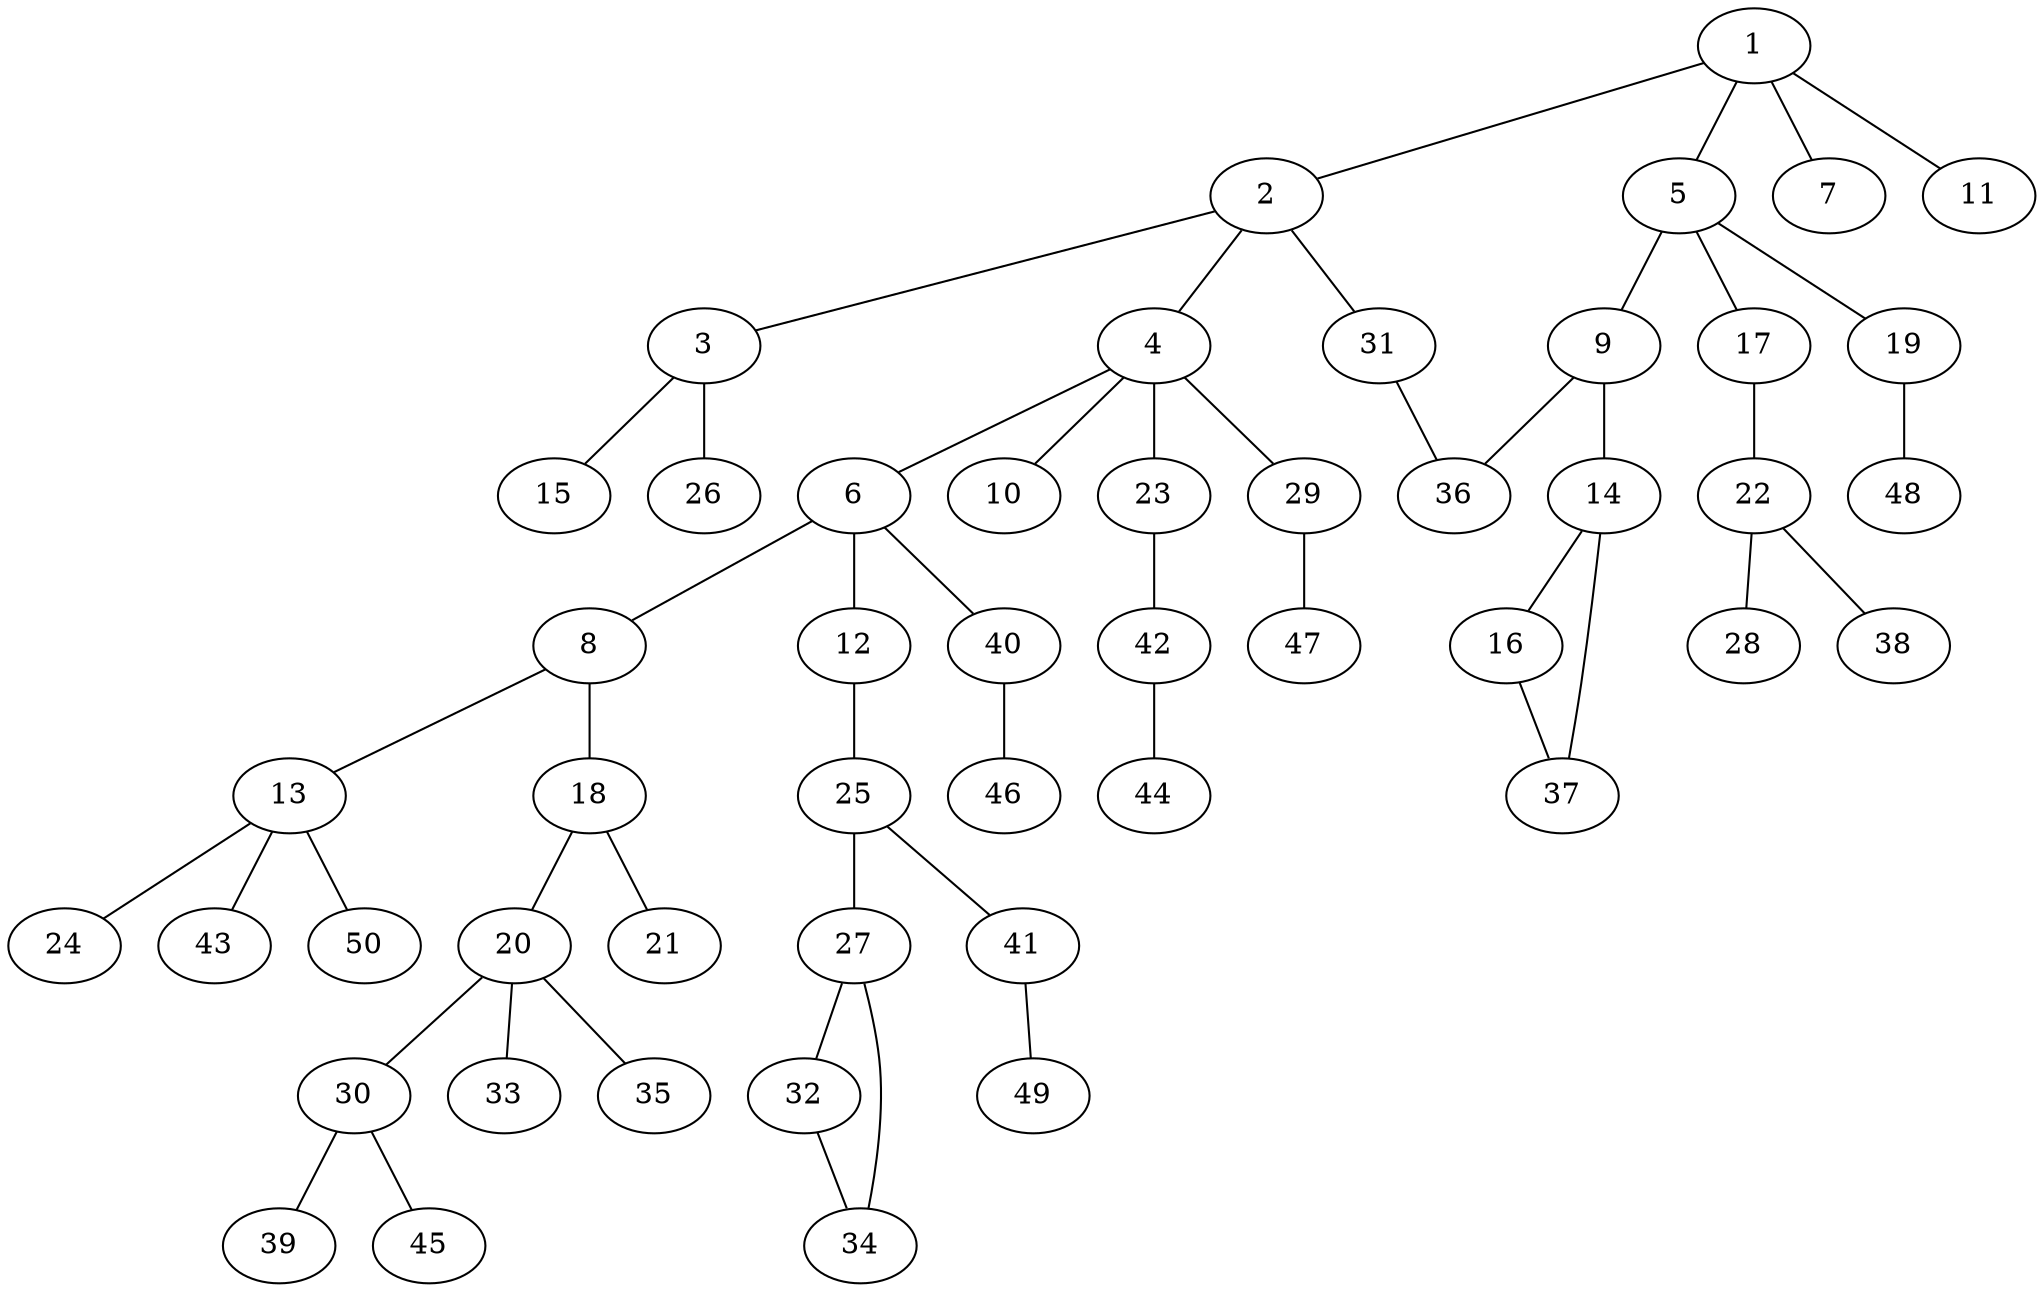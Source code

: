 graph graphname {1--2
1--5
1--7
1--11
2--3
2--4
2--31
3--15
3--26
4--6
4--10
4--23
4--29
5--9
5--17
5--19
6--8
6--12
6--40
8--13
8--18
9--14
9--36
12--25
13--24
13--43
13--50
14--16
14--37
16--37
17--22
18--20
18--21
19--48
20--30
20--33
20--35
22--28
22--38
23--42
25--27
25--41
27--32
27--34
29--47
30--39
30--45
31--36
32--34
40--46
41--49
42--44
}